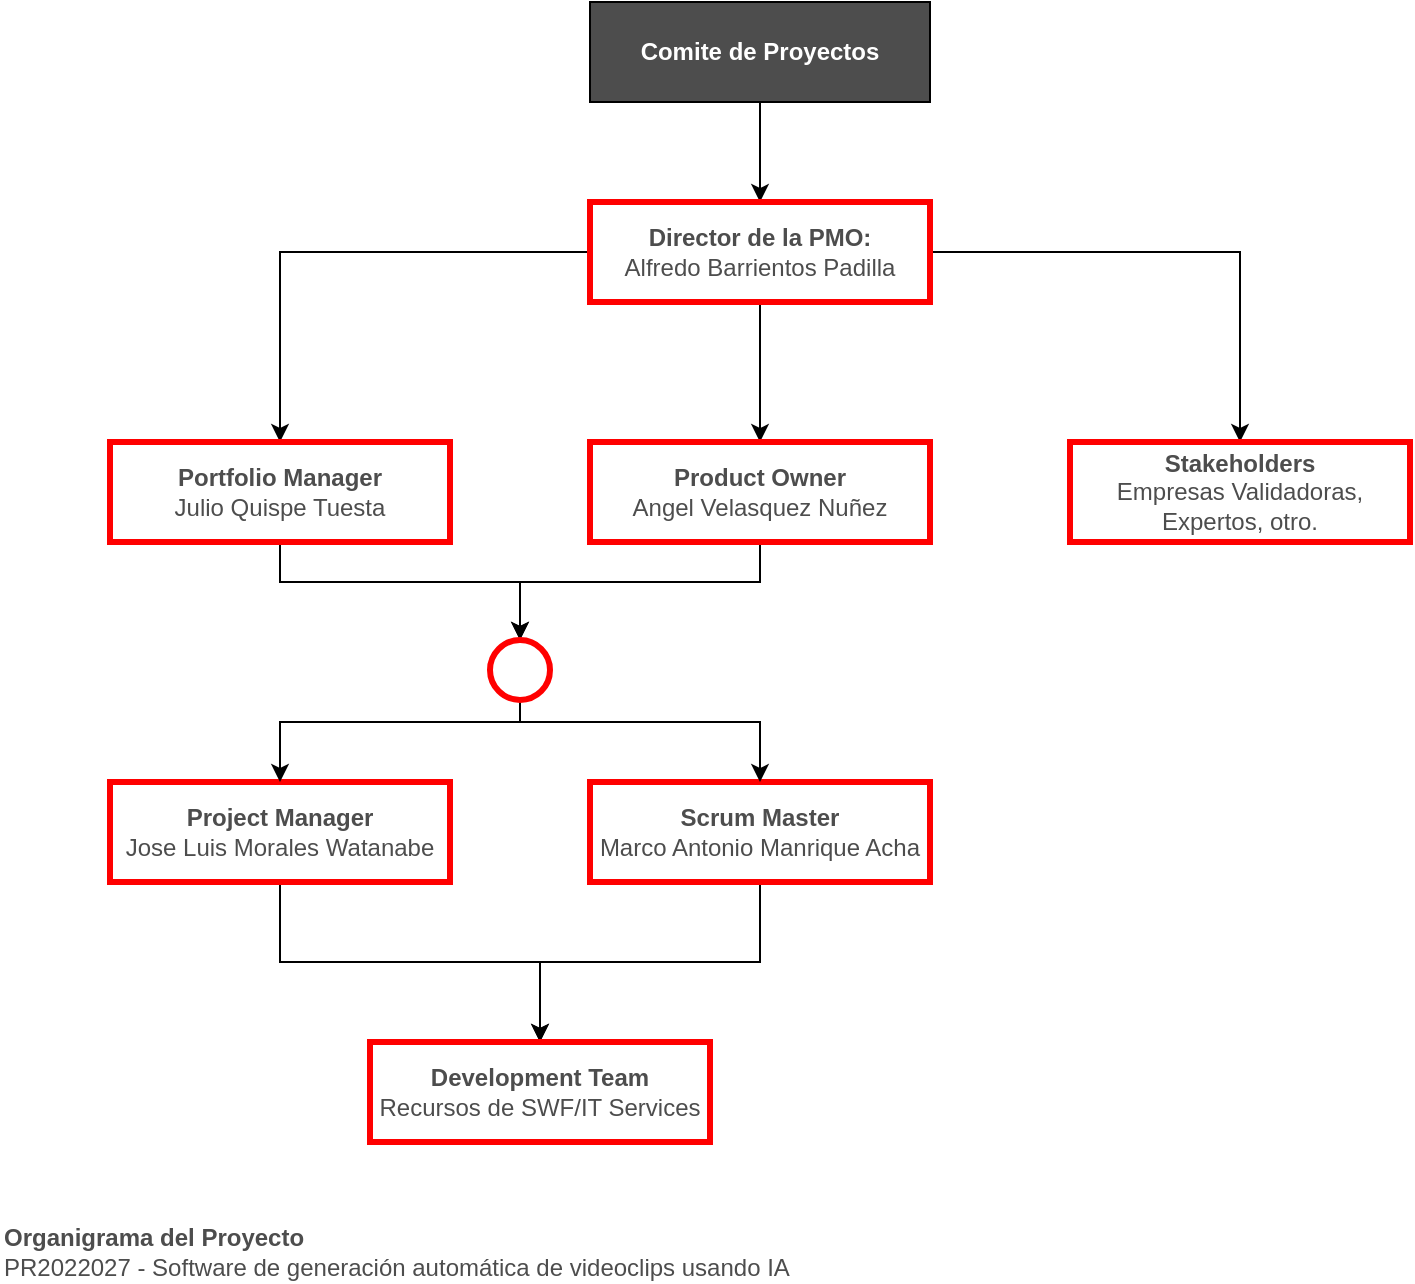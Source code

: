 <mxfile version="20.3.3" type="github">
  <diagram id="xaUYcgNq26R8-e3p1on6" name="Página-1">
    <mxGraphModel dx="946" dy="650" grid="1" gridSize="10" guides="1" tooltips="1" connect="1" arrows="1" fold="1" page="1" pageScale="1" pageWidth="1169" pageHeight="827" math="0" shadow="0">
      <root>
        <mxCell id="0" />
        <mxCell id="1" parent="0" />
        <mxCell id="5DXRrJ1sBbKpmugChzny-3" style="edgeStyle=orthogonalEdgeStyle;rounded=0;orthogonalLoop=1;jettySize=auto;html=1;entryX=0.5;entryY=0;entryDx=0;entryDy=0;fontColor=#4D4D4D;" edge="1" parent="1" source="5DXRrJ1sBbKpmugChzny-1" target="5DXRrJ1sBbKpmugChzny-2">
          <mxGeometry relative="1" as="geometry" />
        </mxCell>
        <mxCell id="5DXRrJ1sBbKpmugChzny-1" value="Comite de Proyectos" style="rounded=0;whiteSpace=wrap;html=1;fontStyle=1;fontColor=#FFFFFF;fillColor=#4D4D4D;" vertex="1" parent="1">
          <mxGeometry x="500" y="80" width="170" height="50" as="geometry" />
        </mxCell>
        <mxCell id="5DXRrJ1sBbKpmugChzny-10" value="" style="edgeStyle=orthogonalEdgeStyle;rounded=0;orthogonalLoop=1;jettySize=auto;html=1;fontColor=#4D4D4D;" edge="1" parent="1" source="5DXRrJ1sBbKpmugChzny-2" target="5DXRrJ1sBbKpmugChzny-5">
          <mxGeometry relative="1" as="geometry" />
        </mxCell>
        <mxCell id="5DXRrJ1sBbKpmugChzny-11" style="edgeStyle=orthogonalEdgeStyle;rounded=0;orthogonalLoop=1;jettySize=auto;html=1;entryX=0.5;entryY=0;entryDx=0;entryDy=0;fontColor=#4D4D4D;" edge="1" parent="1" source="5DXRrJ1sBbKpmugChzny-2" target="5DXRrJ1sBbKpmugChzny-9">
          <mxGeometry relative="1" as="geometry" />
        </mxCell>
        <mxCell id="5DXRrJ1sBbKpmugChzny-12" style="edgeStyle=orthogonalEdgeStyle;rounded=0;orthogonalLoop=1;jettySize=auto;html=1;entryX=0.5;entryY=0;entryDx=0;entryDy=0;fontColor=#4D4D4D;" edge="1" parent="1" source="5DXRrJ1sBbKpmugChzny-2" target="5DXRrJ1sBbKpmugChzny-4">
          <mxGeometry relative="1" as="geometry" />
        </mxCell>
        <mxCell id="5DXRrJ1sBbKpmugChzny-2" value="Director de la PMO:&lt;br&gt;&lt;span style=&quot;font-weight: normal;&quot;&gt;Alfredo Barrientos Padilla&lt;br&gt;&lt;/span&gt;" style="rounded=0;whiteSpace=wrap;html=1;fontStyle=1;fontColor=#4D4D4D;fillColor=#FFFFFF;strokeWidth=3;strokeColor=#FF0000;" vertex="1" parent="1">
          <mxGeometry x="500" y="180" width="170" height="50" as="geometry" />
        </mxCell>
        <mxCell id="5DXRrJ1sBbKpmugChzny-21" style="edgeStyle=orthogonalEdgeStyle;rounded=0;orthogonalLoop=1;jettySize=auto;html=1;entryX=0.5;entryY=0;entryDx=0;entryDy=0;fontColor=#4D4D4D;" edge="1" parent="1" source="5DXRrJ1sBbKpmugChzny-4" target="5DXRrJ1sBbKpmugChzny-18">
          <mxGeometry relative="1" as="geometry">
            <Array as="points">
              <mxPoint x="345" y="370" />
              <mxPoint x="465" y="370" />
            </Array>
          </mxGeometry>
        </mxCell>
        <mxCell id="5DXRrJ1sBbKpmugChzny-4" value="Portfolio Manager&lt;br&gt;&lt;span style=&quot;font-weight: normal;&quot;&gt;Julio Quispe Tuesta&lt;br&gt;&lt;/span&gt;" style="rounded=0;whiteSpace=wrap;html=1;fontStyle=1;fontColor=#4D4D4D;fillColor=#FFFFFF;strokeWidth=3;strokeColor=#FF0000;" vertex="1" parent="1">
          <mxGeometry x="260" y="300" width="170" height="50" as="geometry" />
        </mxCell>
        <mxCell id="5DXRrJ1sBbKpmugChzny-14" style="edgeStyle=orthogonalEdgeStyle;rounded=0;orthogonalLoop=1;jettySize=auto;html=1;fontColor=#4D4D4D;entryX=0.5;entryY=0;entryDx=0;entryDy=0;" edge="1" parent="1" source="5DXRrJ1sBbKpmugChzny-5" target="5DXRrJ1sBbKpmugChzny-18">
          <mxGeometry relative="1" as="geometry">
            <mxPoint x="585" y="460" as="targetPoint" />
            <Array as="points">
              <mxPoint x="585" y="370" />
              <mxPoint x="465" y="370" />
            </Array>
          </mxGeometry>
        </mxCell>
        <mxCell id="5DXRrJ1sBbKpmugChzny-5" value="Product Owner&lt;br&gt;&lt;span style=&quot;font-weight: normal;&quot;&gt;Angel Velasquez Nuñez&lt;br&gt;&lt;/span&gt;" style="rounded=0;whiteSpace=wrap;html=1;fontStyle=1;fontColor=#4D4D4D;fillColor=#FFFFFF;strokeWidth=3;strokeColor=#FF0000;" vertex="1" parent="1">
          <mxGeometry x="500" y="300" width="170" height="50" as="geometry" />
        </mxCell>
        <mxCell id="5DXRrJ1sBbKpmugChzny-16" style="edgeStyle=orthogonalEdgeStyle;rounded=0;orthogonalLoop=1;jettySize=auto;html=1;entryX=0.5;entryY=0;entryDx=0;entryDy=0;fontColor=#4D4D4D;" edge="1" parent="1" source="5DXRrJ1sBbKpmugChzny-6" target="5DXRrJ1sBbKpmugChzny-8">
          <mxGeometry relative="1" as="geometry" />
        </mxCell>
        <mxCell id="5DXRrJ1sBbKpmugChzny-6" value="Project Manager&lt;br&gt;&lt;span style=&quot;font-weight: normal;&quot;&gt;Jose Luis Morales Watanabe&lt;br&gt;&lt;/span&gt;" style="rounded=0;whiteSpace=wrap;html=1;fontStyle=1;fontColor=#4D4D4D;fillColor=#FFFFFF;strokeWidth=3;strokeColor=#FF0000;" vertex="1" parent="1">
          <mxGeometry x="260" y="470" width="170" height="50" as="geometry" />
        </mxCell>
        <mxCell id="5DXRrJ1sBbKpmugChzny-17" style="edgeStyle=orthogonalEdgeStyle;rounded=0;orthogonalLoop=1;jettySize=auto;html=1;entryX=0.5;entryY=0;entryDx=0;entryDy=0;fontColor=#4D4D4D;" edge="1" parent="1" source="5DXRrJ1sBbKpmugChzny-7" target="5DXRrJ1sBbKpmugChzny-8">
          <mxGeometry relative="1" as="geometry" />
        </mxCell>
        <mxCell id="5DXRrJ1sBbKpmugChzny-7" value="Scrum Master&lt;br&gt;&lt;span style=&quot;font-weight: normal;&quot;&gt;Marco Antonio Manrique Acha&lt;br&gt;&lt;/span&gt;" style="rounded=0;whiteSpace=wrap;html=1;fontStyle=1;fontColor=#4D4D4D;fillColor=#FFFFFF;strokeWidth=3;strokeColor=#FF0000;" vertex="1" parent="1">
          <mxGeometry x="500" y="470" width="170" height="50" as="geometry" />
        </mxCell>
        <mxCell id="5DXRrJ1sBbKpmugChzny-8" value="Development Team&lt;br&gt;&lt;span style=&quot;font-weight: normal;&quot;&gt;Recursos de SWF/IT Services&lt;/span&gt;" style="rounded=0;whiteSpace=wrap;html=1;fontStyle=1;fontColor=#4D4D4D;fillColor=#FFFFFF;strokeWidth=3;strokeColor=#FF0000;" vertex="1" parent="1">
          <mxGeometry x="390" y="600" width="170" height="50" as="geometry" />
        </mxCell>
        <mxCell id="5DXRrJ1sBbKpmugChzny-9" value="Stakeholders&lt;br&gt;&lt;span style=&quot;font-weight: normal;&quot;&gt;Empresas Validadoras, Expertos, otro.&lt;/span&gt;" style="rounded=0;whiteSpace=wrap;html=1;fontStyle=1;fontColor=#4D4D4D;fillColor=#FFFFFF;strokeWidth=3;strokeColor=#FF0000;" vertex="1" parent="1">
          <mxGeometry x="740" y="300" width="170" height="50" as="geometry" />
        </mxCell>
        <mxCell id="5DXRrJ1sBbKpmugChzny-19" style="edgeStyle=orthogonalEdgeStyle;rounded=0;orthogonalLoop=1;jettySize=auto;html=1;entryX=0.5;entryY=0;entryDx=0;entryDy=0;fontColor=#4D4D4D;" edge="1" parent="1" source="5DXRrJ1sBbKpmugChzny-18" target="5DXRrJ1sBbKpmugChzny-6">
          <mxGeometry relative="1" as="geometry">
            <Array as="points">
              <mxPoint x="345" y="440" />
            </Array>
          </mxGeometry>
        </mxCell>
        <mxCell id="5DXRrJ1sBbKpmugChzny-20" style="edgeStyle=orthogonalEdgeStyle;rounded=0;orthogonalLoop=1;jettySize=auto;html=1;entryX=0.5;entryY=0;entryDx=0;entryDy=0;fontColor=#4D4D4D;" edge="1" parent="1" source="5DXRrJ1sBbKpmugChzny-18" target="5DXRrJ1sBbKpmugChzny-7">
          <mxGeometry relative="1" as="geometry">
            <Array as="points">
              <mxPoint x="585" y="440" />
            </Array>
          </mxGeometry>
        </mxCell>
        <mxCell id="5DXRrJ1sBbKpmugChzny-18" value="" style="ellipse;whiteSpace=wrap;html=1;strokeColor=#FF0000;strokeWidth=3;fontColor=#4D4D4D;fillColor=#FFFFFF;" vertex="1" parent="1">
          <mxGeometry x="450" y="399" width="30" height="30" as="geometry" />
        </mxCell>
        <mxCell id="5DXRrJ1sBbKpmugChzny-22" value="&lt;b&gt;Organigrama del Proyecto&lt;br&gt;&lt;/b&gt;PR2022027 -&amp;nbsp;Software de generación automática de videoclips usando IA" style="text;html=1;strokeColor=none;fillColor=none;align=left;verticalAlign=middle;whiteSpace=wrap;rounded=0;strokeWidth=3;fontColor=#4D4D4D;" vertex="1" parent="1">
          <mxGeometry x="205" y="690" width="520" height="30" as="geometry" />
        </mxCell>
      </root>
    </mxGraphModel>
  </diagram>
</mxfile>
